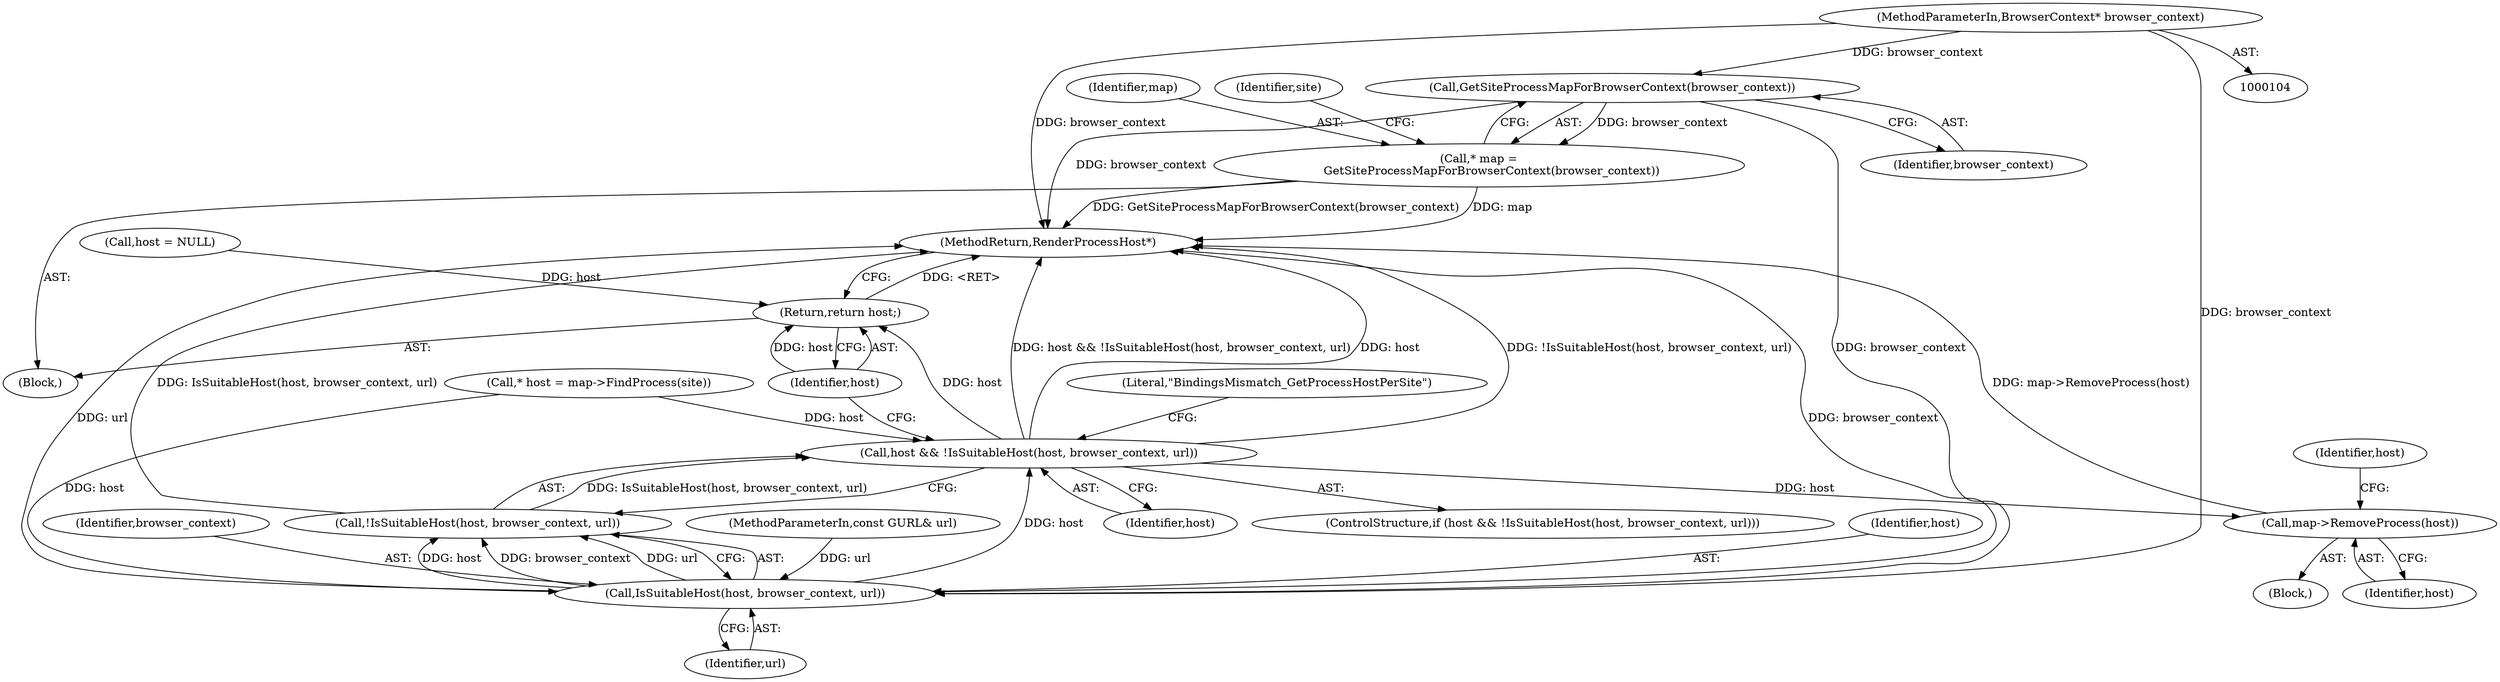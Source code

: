 digraph "0_Chrome_c3efb8738ab59766c88855ad62c812af78490c04@pointer" {
"1000111" [label="(Call,GetSiteProcessMapForBrowserContext(browser_context))"];
"1000105" [label="(MethodParameterIn,BrowserContext* browser_context)"];
"1000109" [label="(Call,* map =\n       GetSiteProcessMapForBrowserContext(browser_context))"];
"1000126" [label="(Call,IsSuitableHost(host, browser_context, url))"];
"1000123" [label="(Call,host && !IsSuitableHost(host, browser_context, url))"];
"1000134" [label="(Call,map->RemoveProcess(host))"];
"1000139" [label="(Return,return host;)"];
"1000125" [label="(Call,!IsSuitableHost(host, browser_context, url))"];
"1000123" [label="(Call,host && !IsSuitableHost(host, browser_context, url))"];
"1000112" [label="(Identifier,browser_context)"];
"1000127" [label="(Identifier,host)"];
"1000107" [label="(Block,)"];
"1000136" [label="(Call,host = NULL)"];
"1000129" [label="(Identifier,url)"];
"1000126" [label="(Call,IsSuitableHost(host, browser_context, url))"];
"1000124" [label="(Identifier,host)"];
"1000125" [label="(Call,!IsSuitableHost(host, browser_context, url))"];
"1000109" [label="(Call,* map =\n       GetSiteProcessMapForBrowserContext(browser_context))"];
"1000105" [label="(MethodParameterIn,BrowserContext* browser_context)"];
"1000110" [label="(Identifier,map)"];
"1000115" [label="(Identifier,site)"];
"1000133" [label="(Literal,\"BindingsMismatch_GetProcessHostPerSite\")"];
"1000134" [label="(Call,map->RemoveProcess(host))"];
"1000137" [label="(Identifier,host)"];
"1000140" [label="(Identifier,host)"];
"1000111" [label="(Call,GetSiteProcessMapForBrowserContext(browser_context))"];
"1000128" [label="(Identifier,browser_context)"];
"1000118" [label="(Call,* host = map->FindProcess(site))"];
"1000135" [label="(Identifier,host)"];
"1000141" [label="(MethodReturn,RenderProcessHost*)"];
"1000122" [label="(ControlStructure,if (host && !IsSuitableHost(host, browser_context, url)))"];
"1000139" [label="(Return,return host;)"];
"1000106" [label="(MethodParameterIn,const GURL& url)"];
"1000130" [label="(Block,)"];
"1000111" -> "1000109"  [label="AST: "];
"1000111" -> "1000112"  [label="CFG: "];
"1000112" -> "1000111"  [label="AST: "];
"1000109" -> "1000111"  [label="CFG: "];
"1000111" -> "1000141"  [label="DDG: browser_context"];
"1000111" -> "1000109"  [label="DDG: browser_context"];
"1000105" -> "1000111"  [label="DDG: browser_context"];
"1000111" -> "1000126"  [label="DDG: browser_context"];
"1000105" -> "1000104"  [label="AST: "];
"1000105" -> "1000141"  [label="DDG: browser_context"];
"1000105" -> "1000126"  [label="DDG: browser_context"];
"1000109" -> "1000107"  [label="AST: "];
"1000110" -> "1000109"  [label="AST: "];
"1000115" -> "1000109"  [label="CFG: "];
"1000109" -> "1000141"  [label="DDG: map"];
"1000109" -> "1000141"  [label="DDG: GetSiteProcessMapForBrowserContext(browser_context)"];
"1000126" -> "1000125"  [label="AST: "];
"1000126" -> "1000129"  [label="CFG: "];
"1000127" -> "1000126"  [label="AST: "];
"1000128" -> "1000126"  [label="AST: "];
"1000129" -> "1000126"  [label="AST: "];
"1000125" -> "1000126"  [label="CFG: "];
"1000126" -> "1000141"  [label="DDG: url"];
"1000126" -> "1000141"  [label="DDG: browser_context"];
"1000126" -> "1000123"  [label="DDG: host"];
"1000126" -> "1000125"  [label="DDG: host"];
"1000126" -> "1000125"  [label="DDG: browser_context"];
"1000126" -> "1000125"  [label="DDG: url"];
"1000118" -> "1000126"  [label="DDG: host"];
"1000106" -> "1000126"  [label="DDG: url"];
"1000123" -> "1000122"  [label="AST: "];
"1000123" -> "1000124"  [label="CFG: "];
"1000123" -> "1000125"  [label="CFG: "];
"1000124" -> "1000123"  [label="AST: "];
"1000125" -> "1000123"  [label="AST: "];
"1000133" -> "1000123"  [label="CFG: "];
"1000140" -> "1000123"  [label="CFG: "];
"1000123" -> "1000141"  [label="DDG: !IsSuitableHost(host, browser_context, url)"];
"1000123" -> "1000141"  [label="DDG: host && !IsSuitableHost(host, browser_context, url)"];
"1000123" -> "1000141"  [label="DDG: host"];
"1000118" -> "1000123"  [label="DDG: host"];
"1000125" -> "1000123"  [label="DDG: IsSuitableHost(host, browser_context, url)"];
"1000123" -> "1000134"  [label="DDG: host"];
"1000123" -> "1000139"  [label="DDG: host"];
"1000134" -> "1000130"  [label="AST: "];
"1000134" -> "1000135"  [label="CFG: "];
"1000135" -> "1000134"  [label="AST: "];
"1000137" -> "1000134"  [label="CFG: "];
"1000134" -> "1000141"  [label="DDG: map->RemoveProcess(host)"];
"1000139" -> "1000107"  [label="AST: "];
"1000139" -> "1000140"  [label="CFG: "];
"1000140" -> "1000139"  [label="AST: "];
"1000141" -> "1000139"  [label="CFG: "];
"1000139" -> "1000141"  [label="DDG: <RET>"];
"1000140" -> "1000139"  [label="DDG: host"];
"1000136" -> "1000139"  [label="DDG: host"];
"1000125" -> "1000141"  [label="DDG: IsSuitableHost(host, browser_context, url)"];
}
